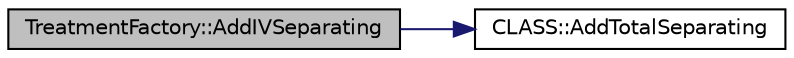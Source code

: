 digraph G
{
  edge [fontname="Helvetica",fontsize="10",labelfontname="Helvetica",labelfontsize="10"];
  node [fontname="Helvetica",fontsize="10",shape=record];
  rankdir="LR";
  Node1 [label="TreatmentFactory::AddIVSeparating",height=0.2,width=0.4,color="black", fillcolor="grey75", style="filled" fontcolor="black"];
  Node1 -> Node2 [color="midnightblue",fontsize="10",style="solid",fontname="Helvetica"];
  Node2 [label="CLASS::AddTotalSeparating",height=0.2,width=0.4,color="black", fillcolor="white", style="filled",URL="$class_c_l_a_s_s.html#a62834294b330c718aadcb9564281a106"];
}
